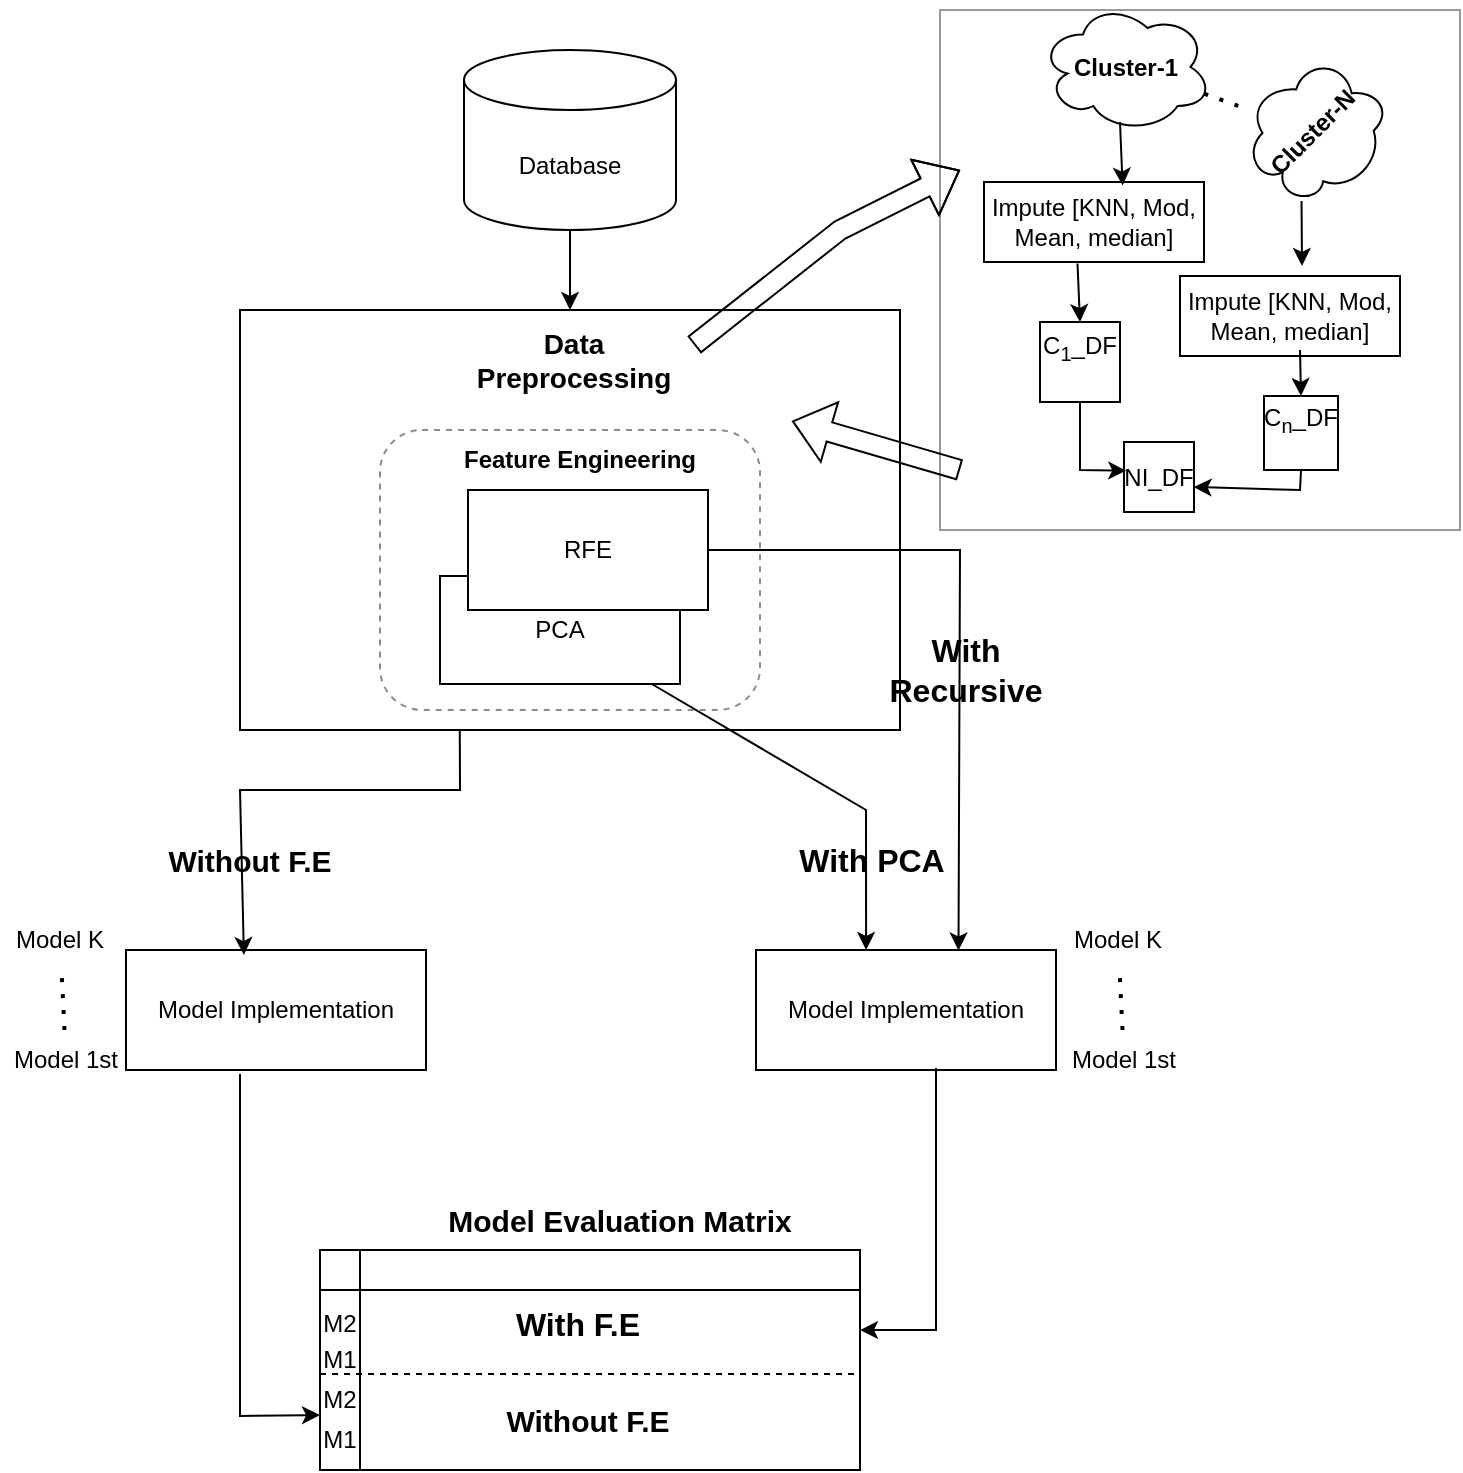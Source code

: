 <mxfile version="23.1.7" type="github">
  <diagram name="Page-1" id="6et_J9E4sg6bof_DBtYU">
    <mxGraphModel dx="954" dy="606" grid="1" gridSize="10" guides="1" tooltips="1" connect="1" arrows="1" fold="1" page="1" pageScale="1" pageWidth="827" pageHeight="1169" math="0" shadow="0">
      <root>
        <mxCell id="0" />
        <mxCell id="1" parent="0" />
        <mxCell id="UqALLDtSSZnSQeG7DkNx-99" value="" style="group" parent="1" vertex="1" connectable="0">
          <mxGeometry x="40" y="20" width="730" height="734" as="geometry" />
        </mxCell>
        <mxCell id="UqALLDtSSZnSQeG7DkNx-3" value="" style="rounded=0;whiteSpace=wrap;html=1;opacity=0;" parent="UqALLDtSSZnSQeG7DkNx-99" vertex="1">
          <mxGeometry x="120" y="194" width="40" as="geometry" />
        </mxCell>
        <mxCell id="UqALLDtSSZnSQeG7DkNx-5" value="" style="rounded=0;whiteSpace=wrap;html=1;" parent="UqALLDtSSZnSQeG7DkNx-99" vertex="1">
          <mxGeometry x="120" y="154" width="330" height="210" as="geometry" />
        </mxCell>
        <mxCell id="UqALLDtSSZnSQeG7DkNx-6" value="Database" style="shape=cylinder3;whiteSpace=wrap;html=1;boundedLbl=1;backgroundOutline=1;size=15;" parent="UqALLDtSSZnSQeG7DkNx-99" vertex="1">
          <mxGeometry x="232" y="24" width="106" height="90" as="geometry" />
        </mxCell>
        <mxCell id="UqALLDtSSZnSQeG7DkNx-7" value="&lt;font style=&quot;font-size: 14px;&quot;&gt;&lt;b&gt;Data Preprocessing&lt;/b&gt;&lt;/font&gt;" style="text;html=1;align=center;verticalAlign=middle;whiteSpace=wrap;rounded=0;strokeWidth=8;" parent="UqALLDtSSZnSQeG7DkNx-99" vertex="1">
          <mxGeometry x="227" y="164" width="120" height="30" as="geometry" />
        </mxCell>
        <mxCell id="UqALLDtSSZnSQeG7DkNx-13" value="" style="rounded=1;whiteSpace=wrap;html=1;opacity=45;dashed=1;" parent="UqALLDtSSZnSQeG7DkNx-99" vertex="1">
          <mxGeometry x="190" y="214" width="190" height="140" as="geometry" />
        </mxCell>
        <mxCell id="UqALLDtSSZnSQeG7DkNx-14" value="" style="group" parent="UqALLDtSSZnSQeG7DkNx-99" vertex="1" connectable="0">
          <mxGeometry x="220" y="244" width="134" height="97" as="geometry" />
        </mxCell>
        <mxCell id="UqALLDtSSZnSQeG7DkNx-10" value="PCA" style="rounded=0;whiteSpace=wrap;html=1;" parent="UqALLDtSSZnSQeG7DkNx-14" vertex="1">
          <mxGeometry y="43" width="120" height="54" as="geometry" />
        </mxCell>
        <mxCell id="UqALLDtSSZnSQeG7DkNx-11" value="RFE" style="rounded=0;whiteSpace=wrap;html=1;" parent="UqALLDtSSZnSQeG7DkNx-14" vertex="1">
          <mxGeometry x="14" width="120" height="60" as="geometry" />
        </mxCell>
        <mxCell id="UqALLDtSSZnSQeG7DkNx-15" value="&lt;b&gt;Feature Engineering&lt;/b&gt;" style="text;html=1;align=center;verticalAlign=middle;whiteSpace=wrap;rounded=0;" parent="UqALLDtSSZnSQeG7DkNx-99" vertex="1">
          <mxGeometry x="213" y="214" width="154" height="30" as="geometry" />
        </mxCell>
        <mxCell id="UqALLDtSSZnSQeG7DkNx-18" value="Model Implementation" style="rounded=0;whiteSpace=wrap;html=1;" parent="UqALLDtSSZnSQeG7DkNx-99" vertex="1">
          <mxGeometry x="63" y="474" width="150" height="60" as="geometry" />
        </mxCell>
        <mxCell id="UqALLDtSSZnSQeG7DkNx-19" value="Model Implementation" style="rounded=0;whiteSpace=wrap;html=1;" parent="UqALLDtSSZnSQeG7DkNx-99" vertex="1">
          <mxGeometry x="378" y="474" width="150" height="60" as="geometry" />
        </mxCell>
        <mxCell id="UqALLDtSSZnSQeG7DkNx-21" value="" style="endArrow=classic;html=1;rounded=0;exitX=0.333;exitY=0.998;exitDx=0;exitDy=0;exitPerimeter=0;entryX=0.393;entryY=0.042;entryDx=0;entryDy=0;entryPerimeter=0;" parent="UqALLDtSSZnSQeG7DkNx-99" source="UqALLDtSSZnSQeG7DkNx-5" target="UqALLDtSSZnSQeG7DkNx-18" edge="1">
          <mxGeometry width="50" height="50" relative="1" as="geometry">
            <mxPoint x="270" y="384" as="sourcePoint" />
            <mxPoint x="55" y="474" as="targetPoint" />
            <Array as="points">
              <mxPoint x="230" y="394" />
              <mxPoint x="120" y="394" />
            </Array>
          </mxGeometry>
        </mxCell>
        <mxCell id="UqALLDtSSZnSQeG7DkNx-23" value="&lt;font size=&quot;1&quot; style=&quot;&quot;&gt;&lt;b style=&quot;font-size: 15px;&quot;&gt;Without F.E&lt;/b&gt;&lt;/font&gt;" style="text;html=1;align=center;verticalAlign=middle;whiteSpace=wrap;rounded=0;" parent="UqALLDtSSZnSQeG7DkNx-99" vertex="1">
          <mxGeometry x="50" y="414" width="150" height="30" as="geometry" />
        </mxCell>
        <mxCell id="UqALLDtSSZnSQeG7DkNx-26" value="&lt;b&gt;&lt;font style=&quot;font-size: 16px;&quot;&gt;With PCA&lt;/font&gt;&lt;/b&gt;" style="text;html=1;align=center;verticalAlign=middle;whiteSpace=wrap;rounded=0;" parent="UqALLDtSSZnSQeG7DkNx-99" vertex="1">
          <mxGeometry x="396" y="414" width="80" height="30" as="geometry" />
        </mxCell>
        <mxCell id="UqALLDtSSZnSQeG7DkNx-33" value="" style="group" parent="UqALLDtSSZnSQeG7DkNx-99" vertex="1" connectable="0">
          <mxGeometry y="454" width="63" height="90" as="geometry" />
        </mxCell>
        <mxCell id="UqALLDtSSZnSQeG7DkNx-28" value="Model 1st" style="text;html=1;align=center;verticalAlign=middle;whiteSpace=wrap;rounded=0;" parent="UqALLDtSSZnSQeG7DkNx-33" vertex="1">
          <mxGeometry x="3" y="60" width="60" height="30" as="geometry" />
        </mxCell>
        <mxCell id="UqALLDtSSZnSQeG7DkNx-29" value="Model K" style="text;html=1;align=center;verticalAlign=middle;whiteSpace=wrap;rounded=0;" parent="UqALLDtSSZnSQeG7DkNx-33" vertex="1">
          <mxGeometry width="60" height="30" as="geometry" />
        </mxCell>
        <mxCell id="UqALLDtSSZnSQeG7DkNx-30" value="" style="endArrow=none;dashed=1;html=1;dashPattern=1 3;strokeWidth=2;rounded=0;" parent="UqALLDtSSZnSQeG7DkNx-33" source="UqALLDtSSZnSQeG7DkNx-28" target="UqALLDtSSZnSQeG7DkNx-29" edge="1">
          <mxGeometry width="50" height="50" relative="1" as="geometry">
            <mxPoint x="-10" y="70" as="sourcePoint" />
            <mxPoint x="40" y="20" as="targetPoint" />
          </mxGeometry>
        </mxCell>
        <mxCell id="UqALLDtSSZnSQeG7DkNx-34" value="" style="group" parent="UqALLDtSSZnSQeG7DkNx-99" vertex="1" connectable="0">
          <mxGeometry x="529" y="454" width="63" height="90" as="geometry" />
        </mxCell>
        <mxCell id="UqALLDtSSZnSQeG7DkNx-35" value="Model 1st" style="text;html=1;align=center;verticalAlign=middle;whiteSpace=wrap;rounded=0;" parent="UqALLDtSSZnSQeG7DkNx-34" vertex="1">
          <mxGeometry x="3" y="60" width="60" height="30" as="geometry" />
        </mxCell>
        <mxCell id="UqALLDtSSZnSQeG7DkNx-36" value="Model K" style="text;html=1;align=center;verticalAlign=middle;whiteSpace=wrap;rounded=0;" parent="UqALLDtSSZnSQeG7DkNx-34" vertex="1">
          <mxGeometry width="60" height="30" as="geometry" />
        </mxCell>
        <mxCell id="UqALLDtSSZnSQeG7DkNx-37" value="" style="endArrow=none;dashed=1;html=1;dashPattern=1 3;strokeWidth=2;rounded=0;" parent="UqALLDtSSZnSQeG7DkNx-34" source="UqALLDtSSZnSQeG7DkNx-35" target="UqALLDtSSZnSQeG7DkNx-36" edge="1">
          <mxGeometry width="50" height="50" relative="1" as="geometry">
            <mxPoint x="-10" y="70" as="sourcePoint" />
            <mxPoint x="40" y="20" as="targetPoint" />
          </mxGeometry>
        </mxCell>
        <mxCell id="UqALLDtSSZnSQeG7DkNx-47" value="" style="group" parent="UqALLDtSSZnSQeG7DkNx-99" vertex="1" connectable="0">
          <mxGeometry x="160" y="624" width="270" height="110" as="geometry" />
        </mxCell>
        <mxCell id="UqALLDtSSZnSQeG7DkNx-38" value="" style="shape=internalStorage;whiteSpace=wrap;html=1;backgroundOutline=1;" parent="UqALLDtSSZnSQeG7DkNx-47" vertex="1">
          <mxGeometry width="270" height="110" as="geometry" />
        </mxCell>
        <mxCell id="UqALLDtSSZnSQeG7DkNx-45" value="&lt;font size=&quot;1&quot; style=&quot;&quot;&gt;&lt;b style=&quot;font-size: 15px;&quot;&gt;Without F.E&lt;/b&gt;&lt;/font&gt;" style="text;html=1;align=center;verticalAlign=middle;whiteSpace=wrap;rounded=0;" parent="UqALLDtSSZnSQeG7DkNx-47" vertex="1">
          <mxGeometry x="67.72" y="70" width="131.922" height="30" as="geometry" />
        </mxCell>
        <mxCell id="UqALLDtSSZnSQeG7DkNx-46" value="&lt;b&gt;&lt;font style=&quot;font-size: 16px;&quot;&gt;With F.E&lt;/font&gt;&lt;/b&gt;" style="text;html=1;align=center;verticalAlign=middle;whiteSpace=wrap;rounded=0;" parent="UqALLDtSSZnSQeG7DkNx-47" vertex="1">
          <mxGeometry x="94.104" y="22" width="70.358" height="30" as="geometry" />
        </mxCell>
        <mxCell id="UqALLDtSSZnSQeG7DkNx-49" value="" style="endArrow=none;dashed=1;html=1;rounded=0;entryX=1;entryY=0.564;entryDx=0;entryDy=0;exitX=0;exitY=0.564;exitDx=0;exitDy=0;exitPerimeter=0;entryPerimeter=0;" parent="UqALLDtSSZnSQeG7DkNx-47" source="UqALLDtSSZnSQeG7DkNx-38" target="UqALLDtSSZnSQeG7DkNx-38" edge="1">
          <mxGeometry width="50" height="50" relative="1" as="geometry">
            <mxPoint x="26.384" y="90" as="sourcePoint" />
            <mxPoint x="70.358" y="40" as="targetPoint" />
          </mxGeometry>
        </mxCell>
        <mxCell id="UqALLDtSSZnSQeG7DkNx-61" value="M1" style="text;html=1;align=center;verticalAlign=middle;whiteSpace=wrap;rounded=0;" parent="UqALLDtSSZnSQeG7DkNx-47" vertex="1">
          <mxGeometry y="90" width="20" height="10" as="geometry" />
        </mxCell>
        <mxCell id="UqALLDtSSZnSQeG7DkNx-62" value="M2" style="text;html=1;align=center;verticalAlign=middle;whiteSpace=wrap;rounded=0;" parent="UqALLDtSSZnSQeG7DkNx-47" vertex="1">
          <mxGeometry y="70" width="20" height="10" as="geometry" />
        </mxCell>
        <mxCell id="UqALLDtSSZnSQeG7DkNx-65" value="M1" style="text;html=1;align=center;verticalAlign=middle;whiteSpace=wrap;rounded=0;" parent="UqALLDtSSZnSQeG7DkNx-47" vertex="1">
          <mxGeometry y="50" width="20" height="10" as="geometry" />
        </mxCell>
        <mxCell id="UqALLDtSSZnSQeG7DkNx-66" value="M2" style="text;html=1;align=center;verticalAlign=middle;whiteSpace=wrap;rounded=0;" parent="UqALLDtSSZnSQeG7DkNx-47" vertex="1">
          <mxGeometry y="32" width="20" height="10" as="geometry" />
        </mxCell>
        <mxCell id="UqALLDtSSZnSQeG7DkNx-54" value="" style="endArrow=classic;html=1;rounded=0;exitX=0.38;exitY=1.033;exitDx=0;exitDy=0;exitPerimeter=0;entryX=0;entryY=0.75;entryDx=0;entryDy=0;" parent="UqALLDtSSZnSQeG7DkNx-99" source="UqALLDtSSZnSQeG7DkNx-18" target="UqALLDtSSZnSQeG7DkNx-38" edge="1">
          <mxGeometry width="50" height="50" relative="1" as="geometry">
            <mxPoint x="270" y="544" as="sourcePoint" />
            <mxPoint x="320" y="494" as="targetPoint" />
            <Array as="points">
              <mxPoint x="120" y="707" />
            </Array>
          </mxGeometry>
        </mxCell>
        <mxCell id="UqALLDtSSZnSQeG7DkNx-58" value="" style="endArrow=classic;html=1;rounded=0;exitX=0.6;exitY=0.983;exitDx=0;exitDy=0;exitPerimeter=0;entryX=1;entryY=0.364;entryDx=0;entryDy=0;entryPerimeter=0;" parent="UqALLDtSSZnSQeG7DkNx-99" source="UqALLDtSSZnSQeG7DkNx-19" target="UqALLDtSSZnSQeG7DkNx-38" edge="1">
          <mxGeometry width="50" height="50" relative="1" as="geometry">
            <mxPoint x="468" y="533" as="sourcePoint" />
            <mxPoint x="430" y="664" as="targetPoint" />
            <Array as="points">
              <mxPoint x="468" y="664" />
            </Array>
          </mxGeometry>
        </mxCell>
        <mxCell id="UqALLDtSSZnSQeG7DkNx-59" value="&lt;b&gt;&lt;font style=&quot;font-size: 15px;&quot;&gt;Model Evaluation Matrix&lt;/font&gt;&lt;/b&gt;" style="text;html=1;align=center;verticalAlign=middle;whiteSpace=wrap;rounded=0;" parent="UqALLDtSSZnSQeG7DkNx-99" vertex="1">
          <mxGeometry x="220" y="594" width="180" height="30" as="geometry" />
        </mxCell>
        <mxCell id="UqALLDtSSZnSQeG7DkNx-67" value="" style="endArrow=classic;html=1;rounded=0;exitX=0.5;exitY=1;exitDx=0;exitDy=0;exitPerimeter=0;entryX=0.5;entryY=0;entryDx=0;entryDy=0;" parent="UqALLDtSSZnSQeG7DkNx-99" source="UqALLDtSSZnSQeG7DkNx-6" target="UqALLDtSSZnSQeG7DkNx-5" edge="1">
          <mxGeometry width="50" height="50" relative="1" as="geometry">
            <mxPoint x="290" y="124" as="sourcePoint" />
            <mxPoint x="290" y="154" as="targetPoint" />
          </mxGeometry>
        </mxCell>
        <mxCell id="UqALLDtSSZnSQeG7DkNx-68" value="" style="endArrow=classic;html=1;rounded=0;entryX=0.367;entryY=0;entryDx=0;entryDy=0;entryPerimeter=0;" parent="UqALLDtSSZnSQeG7DkNx-99" source="UqALLDtSSZnSQeG7DkNx-10" target="UqALLDtSSZnSQeG7DkNx-19" edge="1">
          <mxGeometry width="50" height="50" relative="1" as="geometry">
            <mxPoint x="350" y="494" as="sourcePoint" />
            <mxPoint x="400" y="444" as="targetPoint" />
            <Array as="points">
              <mxPoint x="433" y="404" />
            </Array>
          </mxGeometry>
        </mxCell>
        <mxCell id="UqALLDtSSZnSQeG7DkNx-69" value="" style="endArrow=classic;html=1;rounded=0;exitX=1;exitY=0.5;exitDx=0;exitDy=0;entryX=0.675;entryY=0.004;entryDx=0;entryDy=0;entryPerimeter=0;" parent="UqALLDtSSZnSQeG7DkNx-99" source="UqALLDtSSZnSQeG7DkNx-11" target="UqALLDtSSZnSQeG7DkNx-19" edge="1">
          <mxGeometry width="50" height="50" relative="1" as="geometry">
            <mxPoint x="350" y="424" as="sourcePoint" />
            <mxPoint x="400" y="374" as="targetPoint" />
            <Array as="points">
              <mxPoint x="480" y="274" />
            </Array>
          </mxGeometry>
        </mxCell>
        <mxCell id="UqALLDtSSZnSQeG7DkNx-78" value="&lt;b&gt;&lt;font style=&quot;font-size: 16px;&quot;&gt;With Recursive&lt;/font&gt;&lt;/b&gt;" style="text;html=1;align=center;verticalAlign=middle;whiteSpace=wrap;rounded=0;" parent="UqALLDtSSZnSQeG7DkNx-99" vertex="1">
          <mxGeometry x="443" y="319" width="80" height="30" as="geometry" />
        </mxCell>
        <mxCell id="UqALLDtSSZnSQeG7DkNx-91" value="" style="whiteSpace=wrap;html=1;aspect=fixed;opacity=40;strokeWidth=1;" parent="UqALLDtSSZnSQeG7DkNx-99" vertex="1">
          <mxGeometry x="470" y="4" width="260" height="260" as="geometry" />
        </mxCell>
        <mxCell id="UqALLDtSSZnSQeG7DkNx-86" value="" style="group" parent="UqALLDtSSZnSQeG7DkNx-99" vertex="1" connectable="0">
          <mxGeometry x="492" width="215.058" height="323" as="geometry" />
        </mxCell>
        <mxCell id="UqALLDtSSZnSQeG7DkNx-70" value="&lt;b&gt;Cluster-1&lt;/b&gt;" style="ellipse;shape=cloud;whiteSpace=wrap;html=1;" parent="UqALLDtSSZnSQeG7DkNx-86" vertex="1">
          <mxGeometry x="28" width="86" height="65" as="geometry" />
        </mxCell>
        <mxCell id="UqALLDtSSZnSQeG7DkNx-71" value="&lt;b&gt;Cluster-N&lt;/b&gt;" style="ellipse;shape=cloud;whiteSpace=wrap;html=1;rotation=-45;" parent="UqALLDtSSZnSQeG7DkNx-86" vertex="1">
          <mxGeometry x="128" y="30" width="73" height="70" as="geometry" />
        </mxCell>
        <mxCell id="UqALLDtSSZnSQeG7DkNx-74" value="Impute [KNN, Mod, Mean, median]" style="rounded=0;whiteSpace=wrap;html=1;" parent="UqALLDtSSZnSQeG7DkNx-86" vertex="1">
          <mxGeometry y="90" width="110" height="40" as="geometry" />
        </mxCell>
        <mxCell id="UqALLDtSSZnSQeG7DkNx-76" value="Impute [KNN, Mod, Mean, median]" style="rounded=0;whiteSpace=wrap;html=1;" parent="UqALLDtSSZnSQeG7DkNx-86" vertex="1">
          <mxGeometry x="98" y="137" width="110" height="40" as="geometry" />
        </mxCell>
        <mxCell id="UqALLDtSSZnSQeG7DkNx-77" value="" style="endArrow=none;dashed=1;html=1;dashPattern=1 3;strokeWidth=2;rounded=0;" parent="UqALLDtSSZnSQeG7DkNx-86" source="UqALLDtSSZnSQeG7DkNx-70" target="UqALLDtSSZnSQeG7DkNx-71" edge="1">
          <mxGeometry width="50" height="50" relative="1" as="geometry">
            <mxPoint x="28" y="150" as="sourcePoint" />
            <mxPoint x="78" y="100" as="targetPoint" />
          </mxGeometry>
        </mxCell>
        <mxCell id="UqALLDtSSZnSQeG7DkNx-79" value="C&lt;sub&gt;1&lt;/sub&gt;_DF&lt;div&gt;&lt;br&gt;&lt;/div&gt;" style="whiteSpace=wrap;html=1;aspect=fixed;" parent="UqALLDtSSZnSQeG7DkNx-86" vertex="1">
          <mxGeometry x="28" y="160" width="40" height="40" as="geometry" />
        </mxCell>
        <mxCell id="UqALLDtSSZnSQeG7DkNx-80" value="C&lt;sub&gt;n&lt;/sub&gt;_DF&lt;div&gt;&lt;br&gt;&lt;/div&gt;" style="whiteSpace=wrap;html=1;aspect=fixed;" parent="UqALLDtSSZnSQeG7DkNx-86" vertex="1">
          <mxGeometry x="140" y="197" width="37" height="37" as="geometry" />
        </mxCell>
        <mxCell id="UqALLDtSSZnSQeG7DkNx-81" value="" style="endArrow=classic;html=1;rounded=0;entryX=0.63;entryY=0.044;entryDx=0;entryDy=0;entryPerimeter=0;" parent="UqALLDtSSZnSQeG7DkNx-86" target="UqALLDtSSZnSQeG7DkNx-74" edge="1">
          <mxGeometry width="50" height="50" relative="1" as="geometry">
            <mxPoint x="68" y="60" as="sourcePoint" />
            <mxPoint x="118" y="10" as="targetPoint" />
          </mxGeometry>
        </mxCell>
        <mxCell id="UqALLDtSSZnSQeG7DkNx-82" value="" style="endArrow=classic;html=1;rounded=0;exitX=0.13;exitY=0.77;exitDx=0;exitDy=0;exitPerimeter=0;" parent="UqALLDtSSZnSQeG7DkNx-86" edge="1">
          <mxGeometry width="50" height="50" relative="1" as="geometry">
            <mxPoint x="158.765" y="99.463" as="sourcePoint" />
            <mxPoint x="159" y="132" as="targetPoint" />
          </mxGeometry>
        </mxCell>
        <mxCell id="UqALLDtSSZnSQeG7DkNx-83" value="" style="endArrow=classic;html=1;rounded=0;exitX=0.425;exitY=1.019;exitDx=0;exitDy=0;exitPerimeter=0;entryX=0.5;entryY=0;entryDx=0;entryDy=0;" parent="UqALLDtSSZnSQeG7DkNx-86" source="UqALLDtSSZnSQeG7DkNx-74" target="UqALLDtSSZnSQeG7DkNx-79" edge="1">
          <mxGeometry width="50" height="50" relative="1" as="geometry">
            <mxPoint x="48" y="140" as="sourcePoint" />
            <mxPoint x="98" y="90" as="targetPoint" />
          </mxGeometry>
        </mxCell>
        <mxCell id="UqALLDtSSZnSQeG7DkNx-87" value="NI_DF" style="whiteSpace=wrap;html=1;aspect=fixed;" parent="UqALLDtSSZnSQeG7DkNx-86" vertex="1">
          <mxGeometry x="70" y="220" width="35" height="35" as="geometry" />
        </mxCell>
        <mxCell id="UqALLDtSSZnSQeG7DkNx-89" value="" style="endArrow=classic;html=1;rounded=0;exitX=0.5;exitY=1;exitDx=0;exitDy=0;entryX=0.032;entryY=0.41;entryDx=0;entryDy=0;entryPerimeter=0;" parent="UqALLDtSSZnSQeG7DkNx-86" source="UqALLDtSSZnSQeG7DkNx-79" target="UqALLDtSSZnSQeG7DkNx-87" edge="1">
          <mxGeometry width="50" height="50" relative="1" as="geometry">
            <mxPoint x="8" y="260" as="sourcePoint" />
            <mxPoint x="58" y="250" as="targetPoint" />
            <Array as="points">
              <mxPoint x="48" y="234" />
            </Array>
          </mxGeometry>
        </mxCell>
        <mxCell id="UqALLDtSSZnSQeG7DkNx-93" value="" style="endArrow=classic;html=1;rounded=0;entryX=0.5;entryY=0;entryDx=0;entryDy=0;" parent="UqALLDtSSZnSQeG7DkNx-86" target="UqALLDtSSZnSQeG7DkNx-80" edge="1">
          <mxGeometry width="50" height="50" relative="1" as="geometry">
            <mxPoint x="158" y="174" as="sourcePoint" />
            <mxPoint x="208" y="124" as="targetPoint" />
          </mxGeometry>
        </mxCell>
        <mxCell id="UqALLDtSSZnSQeG7DkNx-94" value="" style="endArrow=classic;html=1;rounded=0;entryX=0.995;entryY=0.643;entryDx=0;entryDy=0;exitX=0.5;exitY=1;exitDx=0;exitDy=0;entryPerimeter=0;" parent="UqALLDtSSZnSQeG7DkNx-86" source="UqALLDtSSZnSQeG7DkNx-80" target="UqALLDtSSZnSQeG7DkNx-87" edge="1">
          <mxGeometry width="50" height="50" relative="1" as="geometry">
            <mxPoint x="128" y="274" as="sourcePoint" />
            <mxPoint x="178" y="224" as="targetPoint" />
            <Array as="points">
              <mxPoint x="158" y="244" />
            </Array>
          </mxGeometry>
        </mxCell>
        <mxCell id="UqALLDtSSZnSQeG7DkNx-88" value="" style="shape=flexArrow;endArrow=classic;html=1;rounded=0;" parent="UqALLDtSSZnSQeG7DkNx-99" edge="1">
          <mxGeometry width="50" height="50" relative="1" as="geometry">
            <mxPoint x="480" y="234" as="sourcePoint" />
            <mxPoint x="396" y="209.532" as="targetPoint" />
          </mxGeometry>
        </mxCell>
        <mxCell id="UqALLDtSSZnSQeG7DkNx-85" value="" style="shape=flexArrow;endArrow=classic;html=1;rounded=0;exitX=1;exitY=0.25;exitDx=0;exitDy=0;" parent="UqALLDtSSZnSQeG7DkNx-99" source="UqALLDtSSZnSQeG7DkNx-7" edge="1">
          <mxGeometry width="50" height="50" relative="1" as="geometry">
            <mxPoint x="411" y="204" as="sourcePoint" />
            <mxPoint x="480" y="84" as="targetPoint" />
            <Array as="points">
              <mxPoint x="420" y="114" />
            </Array>
          </mxGeometry>
        </mxCell>
      </root>
    </mxGraphModel>
  </diagram>
</mxfile>
